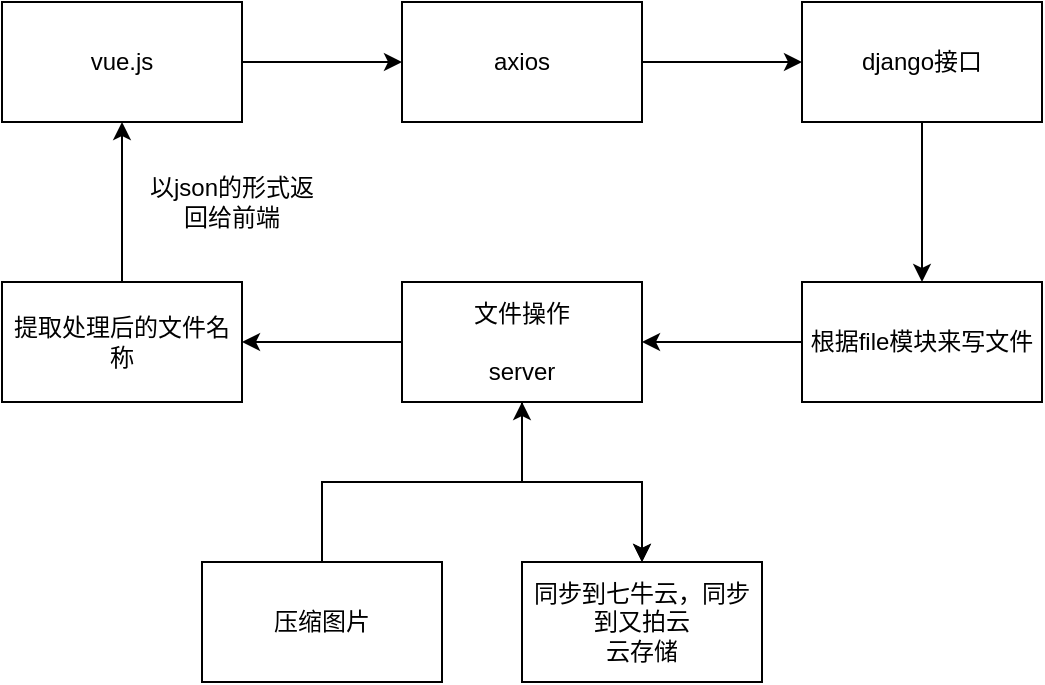 <mxfile version="13.0.1" type="github">
  <diagram id="siqTydUPaj9KKb--HD_G" name="第 1 页">
    <mxGraphModel dx="684" dy="413" grid="1" gridSize="10" guides="1" tooltips="1" connect="1" arrows="1" fold="1" page="1" pageScale="1" pageWidth="827" pageHeight="1169" math="0" shadow="0">
      <root>
        <mxCell id="0" />
        <mxCell id="1" parent="0" />
        <mxCell id="EH57MXxPhkqJZ4Ms8eDp-3" value="" style="edgeStyle=orthogonalEdgeStyle;rounded=0;orthogonalLoop=1;jettySize=auto;html=1;" edge="1" parent="1" source="EH57MXxPhkqJZ4Ms8eDp-1" target="EH57MXxPhkqJZ4Ms8eDp-2">
          <mxGeometry relative="1" as="geometry" />
        </mxCell>
        <mxCell id="EH57MXxPhkqJZ4Ms8eDp-1" value="vue.js" style="rounded=0;whiteSpace=wrap;html=1;" vertex="1" parent="1">
          <mxGeometry x="140" y="170" width="120" height="60" as="geometry" />
        </mxCell>
        <mxCell id="EH57MXxPhkqJZ4Ms8eDp-5" value="" style="edgeStyle=orthogonalEdgeStyle;rounded=0;orthogonalLoop=1;jettySize=auto;html=1;" edge="1" parent="1" source="EH57MXxPhkqJZ4Ms8eDp-2" target="EH57MXxPhkqJZ4Ms8eDp-4">
          <mxGeometry relative="1" as="geometry" />
        </mxCell>
        <mxCell id="EH57MXxPhkqJZ4Ms8eDp-2" value="axios" style="rounded=0;whiteSpace=wrap;html=1;" vertex="1" parent="1">
          <mxGeometry x="340" y="170" width="120" height="60" as="geometry" />
        </mxCell>
        <mxCell id="EH57MXxPhkqJZ4Ms8eDp-7" value="" style="edgeStyle=orthogonalEdgeStyle;rounded=0;orthogonalLoop=1;jettySize=auto;html=1;" edge="1" parent="1" source="EH57MXxPhkqJZ4Ms8eDp-4" target="EH57MXxPhkqJZ4Ms8eDp-6">
          <mxGeometry relative="1" as="geometry" />
        </mxCell>
        <mxCell id="EH57MXxPhkqJZ4Ms8eDp-4" value="django接口" style="rounded=0;whiteSpace=wrap;html=1;" vertex="1" parent="1">
          <mxGeometry x="540" y="170" width="120" height="60" as="geometry" />
        </mxCell>
        <mxCell id="EH57MXxPhkqJZ4Ms8eDp-9" value="" style="edgeStyle=orthogonalEdgeStyle;rounded=0;orthogonalLoop=1;jettySize=auto;html=1;" edge="1" parent="1" source="EH57MXxPhkqJZ4Ms8eDp-6" target="EH57MXxPhkqJZ4Ms8eDp-8">
          <mxGeometry relative="1" as="geometry" />
        </mxCell>
        <mxCell id="EH57MXxPhkqJZ4Ms8eDp-6" value="根据file模块来写文件" style="rounded=0;whiteSpace=wrap;html=1;" vertex="1" parent="1">
          <mxGeometry x="540" y="310" width="120" height="60" as="geometry" />
        </mxCell>
        <mxCell id="EH57MXxPhkqJZ4Ms8eDp-11" value="" style="edgeStyle=orthogonalEdgeStyle;rounded=0;orthogonalLoop=1;jettySize=auto;html=1;" edge="1" parent="1" source="EH57MXxPhkqJZ4Ms8eDp-8" target="EH57MXxPhkqJZ4Ms8eDp-10">
          <mxGeometry relative="1" as="geometry" />
        </mxCell>
        <mxCell id="EH57MXxPhkqJZ4Ms8eDp-13" value="" style="edgeStyle=orthogonalEdgeStyle;rounded=0;orthogonalLoop=1;jettySize=auto;html=1;" edge="1" parent="1" source="EH57MXxPhkqJZ4Ms8eDp-8" target="EH57MXxPhkqJZ4Ms8eDp-10">
          <mxGeometry relative="1" as="geometry" />
        </mxCell>
        <mxCell id="EH57MXxPhkqJZ4Ms8eDp-17" value="" style="edgeStyle=orthogonalEdgeStyle;rounded=0;orthogonalLoop=1;jettySize=auto;html=1;" edge="1" parent="1" source="EH57MXxPhkqJZ4Ms8eDp-8" target="EH57MXxPhkqJZ4Ms8eDp-16">
          <mxGeometry relative="1" as="geometry" />
        </mxCell>
        <mxCell id="EH57MXxPhkqJZ4Ms8eDp-8" value="文件操作&lt;br&gt;&lt;br&gt;server" style="rounded=0;whiteSpace=wrap;html=1;" vertex="1" parent="1">
          <mxGeometry x="340" y="310" width="120" height="60" as="geometry" />
        </mxCell>
        <mxCell id="EH57MXxPhkqJZ4Ms8eDp-18" value="" style="edgeStyle=orthogonalEdgeStyle;rounded=0;orthogonalLoop=1;jettySize=auto;html=1;" edge="1" parent="1" source="EH57MXxPhkqJZ4Ms8eDp-16" target="EH57MXxPhkqJZ4Ms8eDp-1">
          <mxGeometry relative="1" as="geometry" />
        </mxCell>
        <mxCell id="EH57MXxPhkqJZ4Ms8eDp-16" value="提取处理后的文件名称" style="rounded=0;whiteSpace=wrap;html=1;" vertex="1" parent="1">
          <mxGeometry x="140" y="310" width="120" height="60" as="geometry" />
        </mxCell>
        <mxCell id="EH57MXxPhkqJZ4Ms8eDp-10" value="同步到七牛云，同步到又拍云&lt;br&gt;云存储" style="rounded=0;whiteSpace=wrap;html=1;" vertex="1" parent="1">
          <mxGeometry x="400" y="450" width="120" height="60" as="geometry" />
        </mxCell>
        <mxCell id="EH57MXxPhkqJZ4Ms8eDp-15" style="edgeStyle=orthogonalEdgeStyle;rounded=0;orthogonalLoop=1;jettySize=auto;html=1;" edge="1" parent="1" source="EH57MXxPhkqJZ4Ms8eDp-14" target="EH57MXxPhkqJZ4Ms8eDp-8">
          <mxGeometry relative="1" as="geometry" />
        </mxCell>
        <mxCell id="EH57MXxPhkqJZ4Ms8eDp-14" value="压缩图片" style="rounded=0;whiteSpace=wrap;html=1;" vertex="1" parent="1">
          <mxGeometry x="240" y="450" width="120" height="60" as="geometry" />
        </mxCell>
        <mxCell id="EH57MXxPhkqJZ4Ms8eDp-19" value="以json的形式返回给前端&lt;br&gt;" style="text;html=1;strokeColor=none;fillColor=none;align=center;verticalAlign=middle;whiteSpace=wrap;rounded=0;" vertex="1" parent="1">
          <mxGeometry x="210" y="260" width="90" height="20" as="geometry" />
        </mxCell>
      </root>
    </mxGraphModel>
  </diagram>
</mxfile>
